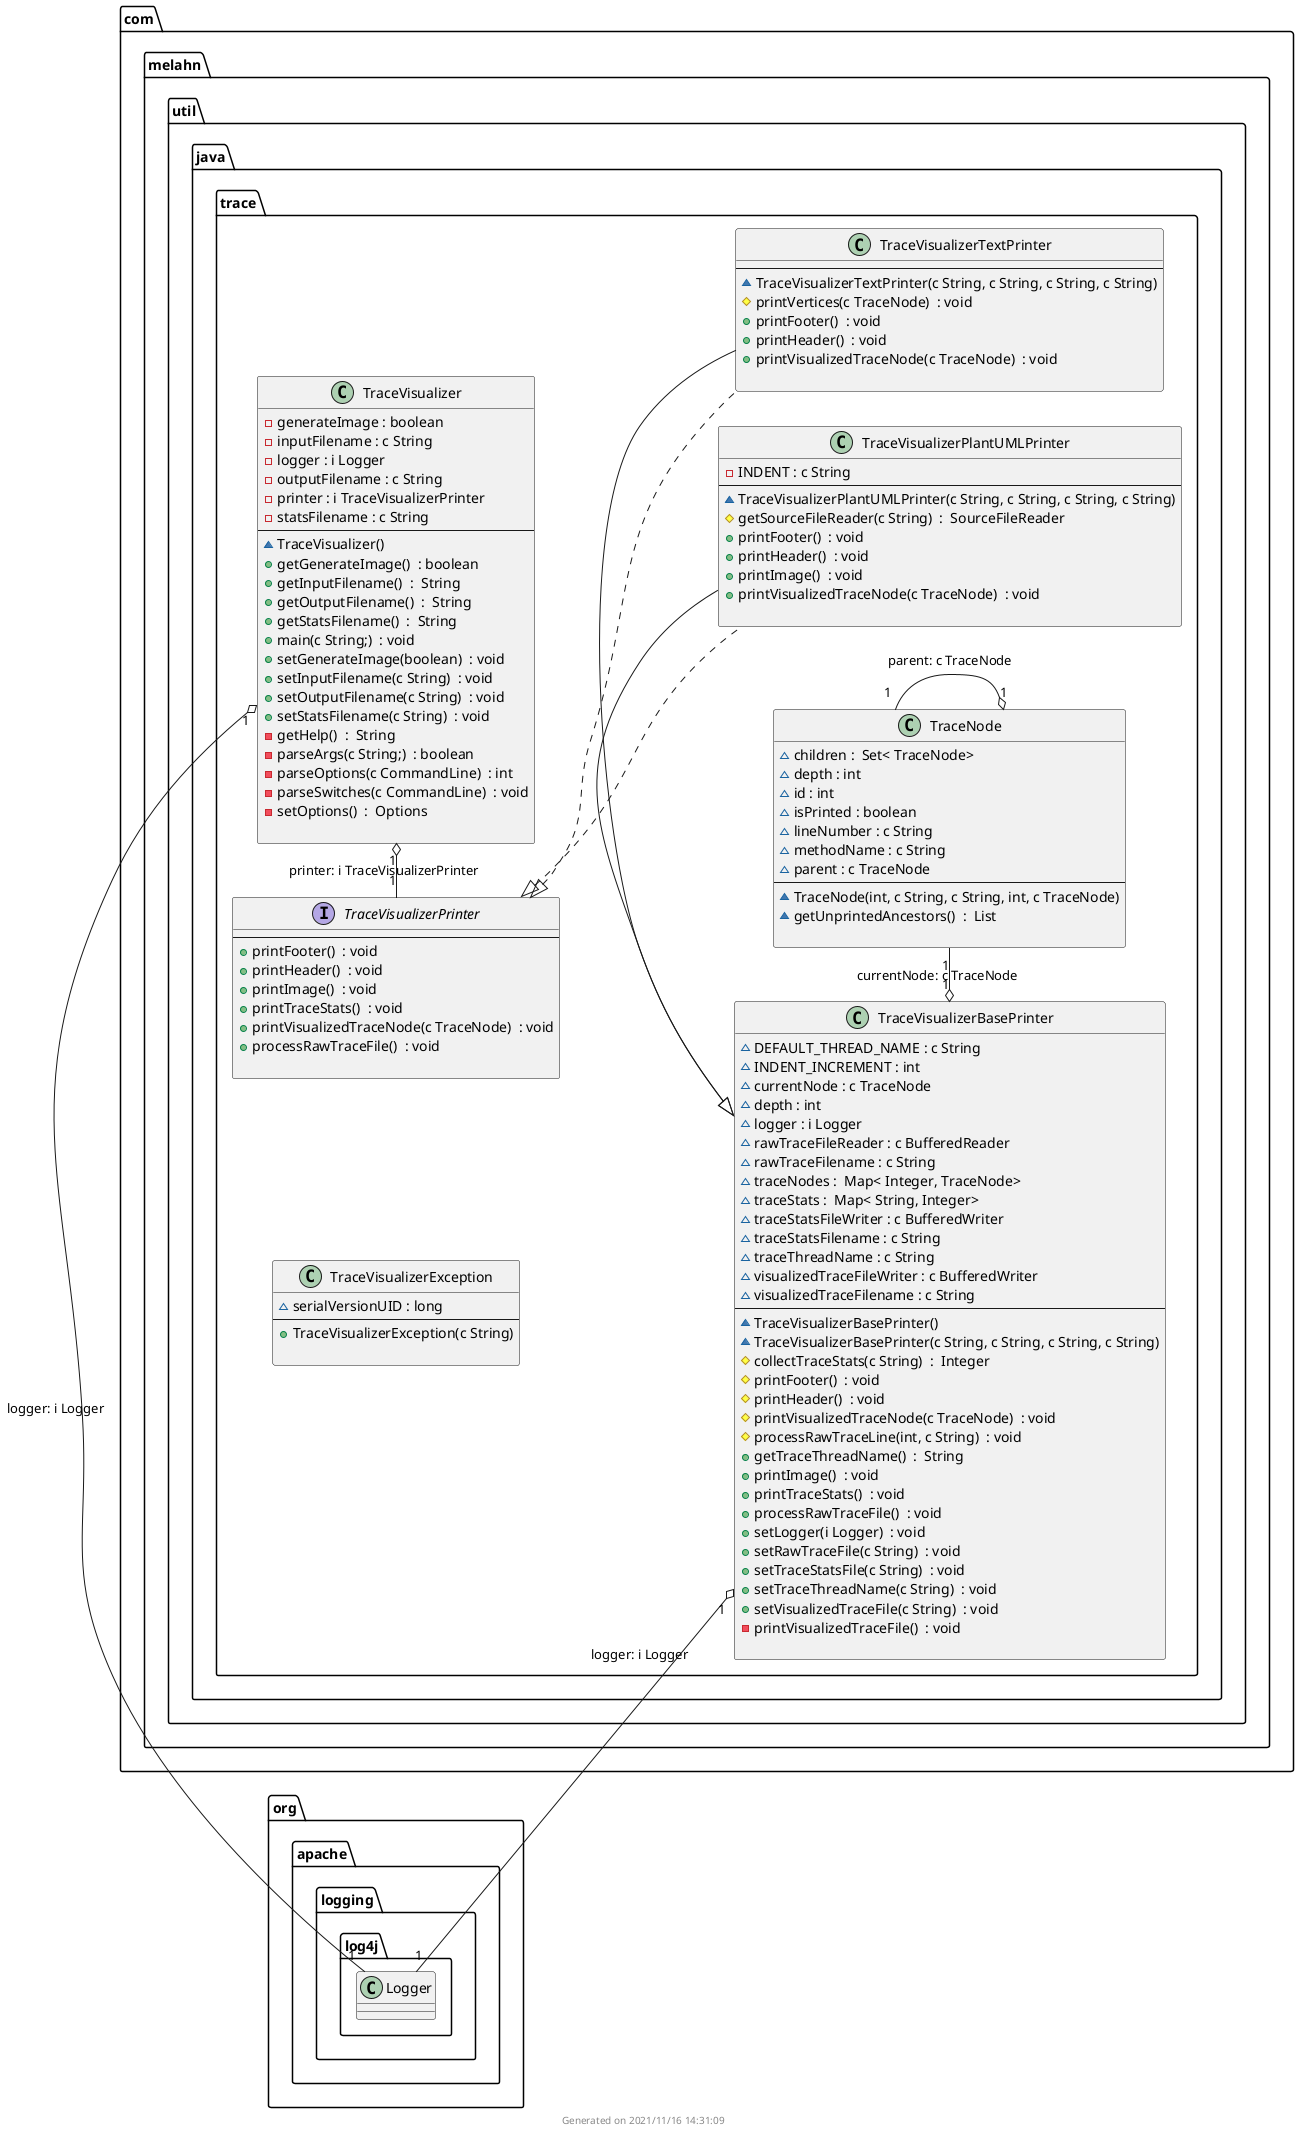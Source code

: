 @startuml class-diagram

left to right direction
' Participants 

class com.melahn.util.java.trace.TraceNode {
~  children :  Set< TraceNode>
~  depth : int
~  id : int
~  isPrinted : boolean
~  lineNumber : c String
~  methodName : c String
~  parent : c TraceNode
--
~   TraceNode(int, c String, c String, int, c TraceNode) 
~  getUnprintedAncestors()  :  List

}
class com.melahn.util.java.trace.TraceVisualizerException {
~  serialVersionUID : long
--
+   TraceVisualizerException(c String) 

}
interface com.melahn.util.java.trace.TraceVisualizerPrinter {
--
+  printFooter()  : void
+  printHeader()  : void
+  printImage()  : void
+  printTraceStats()  : void
+  printVisualizedTraceNode(c TraceNode)  : void
+  processRawTraceFile()  : void

}
class com.melahn.util.java.trace.TraceVisualizer {
-  generateImage : boolean
-  inputFilename : c String
-  logger : i Logger
-  outputFilename : c String
-  printer : i TraceVisualizerPrinter
-  statsFilename : c String
--
~   TraceVisualizer() 
+  getGenerateImage()  : boolean
+  getInputFilename()  :  String
+  getOutputFilename()  :  String
+  getStatsFilename()  :  String
+  main(c String;)  : void
+  setGenerateImage(boolean)  : void
+  setInputFilename(c String)  : void
+  setOutputFilename(c String)  : void
+  setStatsFilename(c String)  : void
-  getHelp()  :  String
-  parseArgs(c String;)  : boolean
-  parseOptions(c CommandLine)  : int
-  parseSwitches(c CommandLine)  : void
-  setOptions()  :  Options

}
class com.melahn.util.java.trace.TraceVisualizerTextPrinter {
--
~   TraceVisualizerTextPrinter(c String, c String, c String, c String) 
#  printVertices(c TraceNode)  : void
+  printFooter()  : void
+  printHeader()  : void
+  printVisualizedTraceNode(c TraceNode)  : void

}
class com.melahn.util.java.trace.TraceVisualizerPlantUMLPrinter {
-  INDENT : c String
--
~   TraceVisualizerPlantUMLPrinter(c String, c String, c String, c String) 
#  getSourceFileReader(c String)  :  SourceFileReader
+  printFooter()  : void
+  printHeader()  : void
+  printImage()  : void
+  printVisualizedTraceNode(c TraceNode)  : void

}
class com.melahn.util.java.trace.TraceVisualizerBasePrinter {
~  DEFAULT_THREAD_NAME : c String
~  INDENT_INCREMENT : int
~  currentNode : c TraceNode
~  depth : int
~  logger : i Logger
~  rawTraceFileReader : c BufferedReader
~  rawTraceFilename : c String
~  traceNodes :  Map< Integer, TraceNode>
~  traceStats :  Map< String, Integer>
~  traceStatsFileWriter : c BufferedWriter
~  traceStatsFilename : c String
~  traceThreadName : c String
~  visualizedTraceFileWriter : c BufferedWriter
~  visualizedTraceFilename : c String
--
~   TraceVisualizerBasePrinter() 
~   TraceVisualizerBasePrinter(c String, c String, c String, c String) 
#  collectTraceStats(c String)  :  Integer
#  printFooter()  : void
#  printHeader()  : void
#  printVisualizedTraceNode(c TraceNode)  : void
#  processRawTraceLine(int, c String)  : void
+  getTraceThreadName()  :  String
+  printImage()  : void
+  printTraceStats()  : void
+  processRawTraceFile()  : void
+  setLogger(i Logger)  : void
+  setRawTraceFile(c String)  : void
+  setTraceStatsFile(c String)  : void
+  setTraceThreadName(c String)  : void
+  setVisualizedTraceFile(c String)  : void
-  printVisualizedTraceFile()  : void

}

' Relations 

com.melahn.util.java.trace.TraceVisualizer "1"  o-left-  "1" com.melahn.util.java.trace.TraceVisualizerPrinter  : printer: i TraceVisualizerPrinter
com.melahn.util.java.trace.TraceNode "1"  o-left-  "1" com.melahn.util.java.trace.TraceNode  : parent: c TraceNode
com.melahn.util.java.trace.TraceVisualizer "1"  o-left-  "1" org.apache.logging.log4j.Logger  : logger: i Logger
com.melahn.util.java.trace.TraceVisualizerBasePrinter "1"  o-right-  "1" com.melahn.util.java.trace.TraceNode  : currentNode: c TraceNode
com.melahn.util.java.trace.TraceVisualizerBasePrinter "1"  o-left-  "1" org.apache.logging.log4j.Logger  : logger: i Logger
com.melahn.util.java.trace.TraceVisualizerPlantUMLPrinter  -up|>  com.melahn.util.java.trace.TraceVisualizerBasePrinter
com.melahn.util.java.trace.TraceVisualizerTextPrinter  -up|>  com.melahn.util.java.trace.TraceVisualizerBasePrinter
com.melahn.util.java.trace.TraceVisualizerTextPrinter  ..up|>  com.melahn.util.java.trace.TraceVisualizerPrinter
com.melahn.util.java.trace.TraceVisualizerPlantUMLPrinter  ..up|>  com.melahn.util.java.trace.TraceVisualizerPrinter

' Notes 

center footer Generated on 2021/11/16 14:31:09 

@enduml
